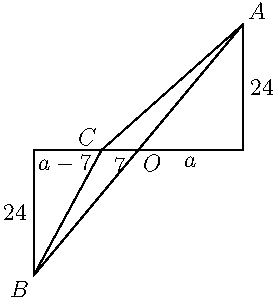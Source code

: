 
import math;
import geometry;
import graph;

size(150,150);

pair o=(0,0);
pair aa=(20,0);
pair ax=(20,12);
pair a=(20,24);
pair bb=(-20,0);
pair bx=(-20,-12);
pair b=(-20,-24);
pair c=(-7,0);

pair x1=(10,0);
pair x2=(-3.5,0);
pair x3=(-8,0);

label("$O$",o,SE);
label("$A$",a,NE);
label("$24$",ax,E);
label("$B$",b,SW);
label("$24$",bx,W);
label("$C$",c,NW);

label("$a$",x1,S);
label("$7$",x2,S);
label("$a-7$",x3,SW);

draw(o--aa--a--b--bb--cycle,black);
draw(a--c--b);
